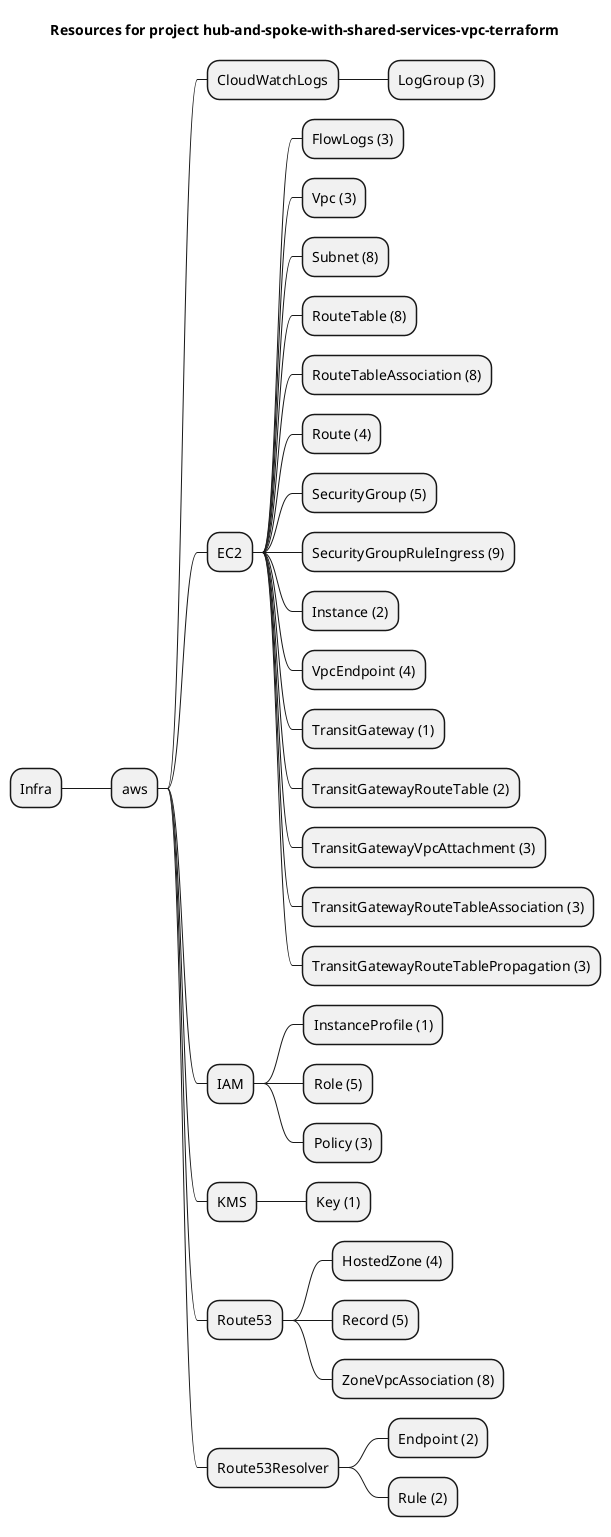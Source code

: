 @startmindmap
title Resources for project hub-and-spoke-with-shared-services-vpc-terraform
skinparam monochrome true
+ Infra
++ aws
+++ CloudWatchLogs
++++ LogGroup (3)
+++ EC2
++++ FlowLogs (3)
++++ Vpc (3)
++++ Subnet (8)
++++ RouteTable (8)
++++ RouteTableAssociation (8)
++++ Route (4)
++++ SecurityGroup (5)
++++ SecurityGroupRuleIngress (9)
++++ Instance (2)
++++ VpcEndpoint (4)
++++ TransitGateway (1)
++++ TransitGatewayRouteTable (2)
++++ TransitGatewayVpcAttachment (3)
++++ TransitGatewayRouteTableAssociation (3)
++++ TransitGatewayRouteTablePropagation (3)
+++ IAM
++++ InstanceProfile (1)
++++ Role (5)
++++ Policy (3)
+++ KMS
++++ Key (1)
+++ Route53
++++ HostedZone (4)
++++ Record (5)
++++ ZoneVpcAssociation (8)
+++ Route53Resolver
++++ Endpoint (2)
++++ Rule (2)
@endmindmap